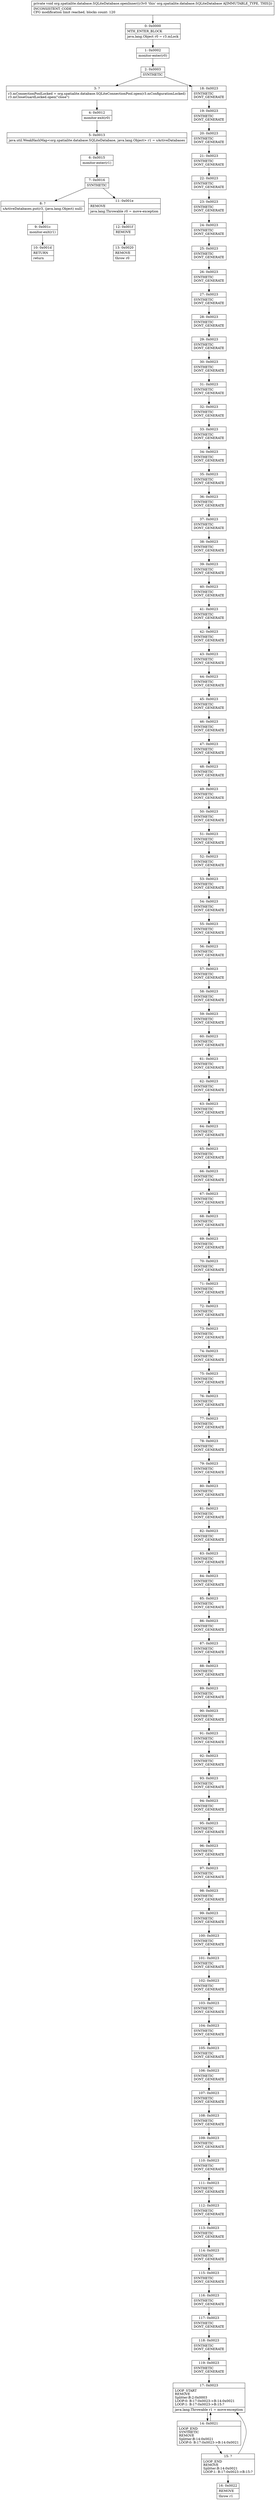 digraph "CFG fororg.spatialite.database.SQLiteDatabase.openInner()V" {
Node_0 [shape=record,label="{0\:\ 0x0000|MTH_ENTER_BLOCK\l|java.lang.Object r0 = r3.mLock\l}"];
Node_1 [shape=record,label="{1\:\ 0x0002|monitor\-enter(r0)\l}"];
Node_2 [shape=record,label="{2\:\ 0x0003|SYNTHETIC\l}"];
Node_3 [shape=record,label="{3\:\ ?|r3.mConnectionPoolLocked = org.spatialite.database.SQLiteConnectionPool.open(r3.mConfigurationLocked)\lr3.mCloseGuardLocked.open(\"close\")\l}"];
Node_4 [shape=record,label="{4\:\ 0x0012|monitor\-exit(r0)\l}"];
Node_5 [shape=record,label="{5\:\ 0x0013|java.util.WeakHashMap\<org.spatialite.database.SQLiteDatabase, java.lang.Object\> r1 = sActiveDatabases\l}"];
Node_6 [shape=record,label="{6\:\ 0x0015|monitor\-enter(r1)\l}"];
Node_7 [shape=record,label="{7\:\ 0x0016|SYNTHETIC\l}"];
Node_8 [shape=record,label="{8\:\ ?|sActiveDatabases.put(r3, (java.lang.Object) null)\l}"];
Node_9 [shape=record,label="{9\:\ 0x001c|monitor\-exit(r1)\l}"];
Node_10 [shape=record,label="{10\:\ 0x001d|RETURN\l|return\l}"];
Node_11 [shape=record,label="{11\:\ 0x001e|REMOVE\l|java.lang.Throwable r0 = move\-exception\l}"];
Node_12 [shape=record,label="{12\:\ 0x001f|REMOVE\l}"];
Node_13 [shape=record,label="{13\:\ 0x0020|REMOVE\l|throw r0\l}"];
Node_14 [shape=record,label="{14\:\ 0x0021|LOOP_END\lSYNTHETIC\lREMOVE\lSplitter:B:14:0x0021\lLOOP:0: B:17:0x0023\-\>B:14:0x0021\l}"];
Node_15 [shape=record,label="{15\:\ ?|LOOP_END\lREMOVE\lSplitter:B:14:0x0021\lLOOP:1: B:17:0x0023\-\>B:15:?\l}"];
Node_16 [shape=record,label="{16\:\ 0x0022|REMOVE\l|throw r1\l}"];
Node_17 [shape=record,label="{17\:\ 0x0023|LOOP_START\lREMOVE\lSplitter:B:2:0x0003\lLOOP:0: B:17:0x0023\-\>B:14:0x0021\lLOOP:1: B:17:0x0023\-\>B:15:?\l|java.lang.Throwable r1 = move\-exception\l}"];
Node_18 [shape=record,label="{18\:\ 0x0023|SYNTHETIC\lDONT_GENERATE\l}"];
Node_19 [shape=record,label="{19\:\ 0x0023|SYNTHETIC\lDONT_GENERATE\l}"];
Node_20 [shape=record,label="{20\:\ 0x0023|SYNTHETIC\lDONT_GENERATE\l}"];
Node_21 [shape=record,label="{21\:\ 0x0023|SYNTHETIC\lDONT_GENERATE\l}"];
Node_22 [shape=record,label="{22\:\ 0x0023|SYNTHETIC\lDONT_GENERATE\l}"];
Node_23 [shape=record,label="{23\:\ 0x0023|SYNTHETIC\lDONT_GENERATE\l}"];
Node_24 [shape=record,label="{24\:\ 0x0023|SYNTHETIC\lDONT_GENERATE\l}"];
Node_25 [shape=record,label="{25\:\ 0x0023|SYNTHETIC\lDONT_GENERATE\l}"];
Node_26 [shape=record,label="{26\:\ 0x0023|SYNTHETIC\lDONT_GENERATE\l}"];
Node_27 [shape=record,label="{27\:\ 0x0023|SYNTHETIC\lDONT_GENERATE\l}"];
Node_28 [shape=record,label="{28\:\ 0x0023|SYNTHETIC\lDONT_GENERATE\l}"];
Node_29 [shape=record,label="{29\:\ 0x0023|SYNTHETIC\lDONT_GENERATE\l}"];
Node_30 [shape=record,label="{30\:\ 0x0023|SYNTHETIC\lDONT_GENERATE\l}"];
Node_31 [shape=record,label="{31\:\ 0x0023|SYNTHETIC\lDONT_GENERATE\l}"];
Node_32 [shape=record,label="{32\:\ 0x0023|SYNTHETIC\lDONT_GENERATE\l}"];
Node_33 [shape=record,label="{33\:\ 0x0023|SYNTHETIC\lDONT_GENERATE\l}"];
Node_34 [shape=record,label="{34\:\ 0x0023|SYNTHETIC\lDONT_GENERATE\l}"];
Node_35 [shape=record,label="{35\:\ 0x0023|SYNTHETIC\lDONT_GENERATE\l}"];
Node_36 [shape=record,label="{36\:\ 0x0023|SYNTHETIC\lDONT_GENERATE\l}"];
Node_37 [shape=record,label="{37\:\ 0x0023|SYNTHETIC\lDONT_GENERATE\l}"];
Node_38 [shape=record,label="{38\:\ 0x0023|SYNTHETIC\lDONT_GENERATE\l}"];
Node_39 [shape=record,label="{39\:\ 0x0023|SYNTHETIC\lDONT_GENERATE\l}"];
Node_40 [shape=record,label="{40\:\ 0x0023|SYNTHETIC\lDONT_GENERATE\l}"];
Node_41 [shape=record,label="{41\:\ 0x0023|SYNTHETIC\lDONT_GENERATE\l}"];
Node_42 [shape=record,label="{42\:\ 0x0023|SYNTHETIC\lDONT_GENERATE\l}"];
Node_43 [shape=record,label="{43\:\ 0x0023|SYNTHETIC\lDONT_GENERATE\l}"];
Node_44 [shape=record,label="{44\:\ 0x0023|SYNTHETIC\lDONT_GENERATE\l}"];
Node_45 [shape=record,label="{45\:\ 0x0023|SYNTHETIC\lDONT_GENERATE\l}"];
Node_46 [shape=record,label="{46\:\ 0x0023|SYNTHETIC\lDONT_GENERATE\l}"];
Node_47 [shape=record,label="{47\:\ 0x0023|SYNTHETIC\lDONT_GENERATE\l}"];
Node_48 [shape=record,label="{48\:\ 0x0023|SYNTHETIC\lDONT_GENERATE\l}"];
Node_49 [shape=record,label="{49\:\ 0x0023|SYNTHETIC\lDONT_GENERATE\l}"];
Node_50 [shape=record,label="{50\:\ 0x0023|SYNTHETIC\lDONT_GENERATE\l}"];
Node_51 [shape=record,label="{51\:\ 0x0023|SYNTHETIC\lDONT_GENERATE\l}"];
Node_52 [shape=record,label="{52\:\ 0x0023|SYNTHETIC\lDONT_GENERATE\l}"];
Node_53 [shape=record,label="{53\:\ 0x0023|SYNTHETIC\lDONT_GENERATE\l}"];
Node_54 [shape=record,label="{54\:\ 0x0023|SYNTHETIC\lDONT_GENERATE\l}"];
Node_55 [shape=record,label="{55\:\ 0x0023|SYNTHETIC\lDONT_GENERATE\l}"];
Node_56 [shape=record,label="{56\:\ 0x0023|SYNTHETIC\lDONT_GENERATE\l}"];
Node_57 [shape=record,label="{57\:\ 0x0023|SYNTHETIC\lDONT_GENERATE\l}"];
Node_58 [shape=record,label="{58\:\ 0x0023|SYNTHETIC\lDONT_GENERATE\l}"];
Node_59 [shape=record,label="{59\:\ 0x0023|SYNTHETIC\lDONT_GENERATE\l}"];
Node_60 [shape=record,label="{60\:\ 0x0023|SYNTHETIC\lDONT_GENERATE\l}"];
Node_61 [shape=record,label="{61\:\ 0x0023|SYNTHETIC\lDONT_GENERATE\l}"];
Node_62 [shape=record,label="{62\:\ 0x0023|SYNTHETIC\lDONT_GENERATE\l}"];
Node_63 [shape=record,label="{63\:\ 0x0023|SYNTHETIC\lDONT_GENERATE\l}"];
Node_64 [shape=record,label="{64\:\ 0x0023|SYNTHETIC\lDONT_GENERATE\l}"];
Node_65 [shape=record,label="{65\:\ 0x0023|SYNTHETIC\lDONT_GENERATE\l}"];
Node_66 [shape=record,label="{66\:\ 0x0023|SYNTHETIC\lDONT_GENERATE\l}"];
Node_67 [shape=record,label="{67\:\ 0x0023|SYNTHETIC\lDONT_GENERATE\l}"];
Node_68 [shape=record,label="{68\:\ 0x0023|SYNTHETIC\lDONT_GENERATE\l}"];
Node_69 [shape=record,label="{69\:\ 0x0023|SYNTHETIC\lDONT_GENERATE\l}"];
Node_70 [shape=record,label="{70\:\ 0x0023|SYNTHETIC\lDONT_GENERATE\l}"];
Node_71 [shape=record,label="{71\:\ 0x0023|SYNTHETIC\lDONT_GENERATE\l}"];
Node_72 [shape=record,label="{72\:\ 0x0023|SYNTHETIC\lDONT_GENERATE\l}"];
Node_73 [shape=record,label="{73\:\ 0x0023|SYNTHETIC\lDONT_GENERATE\l}"];
Node_74 [shape=record,label="{74\:\ 0x0023|SYNTHETIC\lDONT_GENERATE\l}"];
Node_75 [shape=record,label="{75\:\ 0x0023|SYNTHETIC\lDONT_GENERATE\l}"];
Node_76 [shape=record,label="{76\:\ 0x0023|SYNTHETIC\lDONT_GENERATE\l}"];
Node_77 [shape=record,label="{77\:\ 0x0023|SYNTHETIC\lDONT_GENERATE\l}"];
Node_78 [shape=record,label="{78\:\ 0x0023|SYNTHETIC\lDONT_GENERATE\l}"];
Node_79 [shape=record,label="{79\:\ 0x0023|SYNTHETIC\lDONT_GENERATE\l}"];
Node_80 [shape=record,label="{80\:\ 0x0023|SYNTHETIC\lDONT_GENERATE\l}"];
Node_81 [shape=record,label="{81\:\ 0x0023|SYNTHETIC\lDONT_GENERATE\l}"];
Node_82 [shape=record,label="{82\:\ 0x0023|SYNTHETIC\lDONT_GENERATE\l}"];
Node_83 [shape=record,label="{83\:\ 0x0023|SYNTHETIC\lDONT_GENERATE\l}"];
Node_84 [shape=record,label="{84\:\ 0x0023|SYNTHETIC\lDONT_GENERATE\l}"];
Node_85 [shape=record,label="{85\:\ 0x0023|SYNTHETIC\lDONT_GENERATE\l}"];
Node_86 [shape=record,label="{86\:\ 0x0023|SYNTHETIC\lDONT_GENERATE\l}"];
Node_87 [shape=record,label="{87\:\ 0x0023|SYNTHETIC\lDONT_GENERATE\l}"];
Node_88 [shape=record,label="{88\:\ 0x0023|SYNTHETIC\lDONT_GENERATE\l}"];
Node_89 [shape=record,label="{89\:\ 0x0023|SYNTHETIC\lDONT_GENERATE\l}"];
Node_90 [shape=record,label="{90\:\ 0x0023|SYNTHETIC\lDONT_GENERATE\l}"];
Node_91 [shape=record,label="{91\:\ 0x0023|SYNTHETIC\lDONT_GENERATE\l}"];
Node_92 [shape=record,label="{92\:\ 0x0023|SYNTHETIC\lDONT_GENERATE\l}"];
Node_93 [shape=record,label="{93\:\ 0x0023|SYNTHETIC\lDONT_GENERATE\l}"];
Node_94 [shape=record,label="{94\:\ 0x0023|SYNTHETIC\lDONT_GENERATE\l}"];
Node_95 [shape=record,label="{95\:\ 0x0023|SYNTHETIC\lDONT_GENERATE\l}"];
Node_96 [shape=record,label="{96\:\ 0x0023|SYNTHETIC\lDONT_GENERATE\l}"];
Node_97 [shape=record,label="{97\:\ 0x0023|SYNTHETIC\lDONT_GENERATE\l}"];
Node_98 [shape=record,label="{98\:\ 0x0023|SYNTHETIC\lDONT_GENERATE\l}"];
Node_99 [shape=record,label="{99\:\ 0x0023|SYNTHETIC\lDONT_GENERATE\l}"];
Node_100 [shape=record,label="{100\:\ 0x0023|SYNTHETIC\lDONT_GENERATE\l}"];
Node_101 [shape=record,label="{101\:\ 0x0023|SYNTHETIC\lDONT_GENERATE\l}"];
Node_102 [shape=record,label="{102\:\ 0x0023|SYNTHETIC\lDONT_GENERATE\l}"];
Node_103 [shape=record,label="{103\:\ 0x0023|SYNTHETIC\lDONT_GENERATE\l}"];
Node_104 [shape=record,label="{104\:\ 0x0023|SYNTHETIC\lDONT_GENERATE\l}"];
Node_105 [shape=record,label="{105\:\ 0x0023|SYNTHETIC\lDONT_GENERATE\l}"];
Node_106 [shape=record,label="{106\:\ 0x0023|SYNTHETIC\lDONT_GENERATE\l}"];
Node_107 [shape=record,label="{107\:\ 0x0023|SYNTHETIC\lDONT_GENERATE\l}"];
Node_108 [shape=record,label="{108\:\ 0x0023|SYNTHETIC\lDONT_GENERATE\l}"];
Node_109 [shape=record,label="{109\:\ 0x0023|SYNTHETIC\lDONT_GENERATE\l}"];
Node_110 [shape=record,label="{110\:\ 0x0023|SYNTHETIC\lDONT_GENERATE\l}"];
Node_111 [shape=record,label="{111\:\ 0x0023|SYNTHETIC\lDONT_GENERATE\l}"];
Node_112 [shape=record,label="{112\:\ 0x0023|SYNTHETIC\lDONT_GENERATE\l}"];
Node_113 [shape=record,label="{113\:\ 0x0023|SYNTHETIC\lDONT_GENERATE\l}"];
Node_114 [shape=record,label="{114\:\ 0x0023|SYNTHETIC\lDONT_GENERATE\l}"];
Node_115 [shape=record,label="{115\:\ 0x0023|SYNTHETIC\lDONT_GENERATE\l}"];
Node_116 [shape=record,label="{116\:\ 0x0023|SYNTHETIC\lDONT_GENERATE\l}"];
Node_117 [shape=record,label="{117\:\ 0x0023|SYNTHETIC\lDONT_GENERATE\l}"];
Node_118 [shape=record,label="{118\:\ 0x0023|SYNTHETIC\lDONT_GENERATE\l}"];
Node_119 [shape=record,label="{119\:\ 0x0023|SYNTHETIC\lDONT_GENERATE\l}"];
MethodNode[shape=record,label="{private void org.spatialite.database.SQLiteDatabase.openInner((r3v0 'this' org.spatialite.database.SQLiteDatabase A[IMMUTABLE_TYPE, THIS]))  | INCONSISTENT_CODE\lCFG modification limit reached, blocks count: 120\l}"];
MethodNode -> Node_0;
Node_0 -> Node_1;
Node_1 -> Node_2;
Node_2 -> Node_3;
Node_2 -> Node_18;
Node_3 -> Node_4;
Node_4 -> Node_5;
Node_5 -> Node_6;
Node_6 -> Node_7;
Node_7 -> Node_8;
Node_7 -> Node_11;
Node_8 -> Node_9;
Node_9 -> Node_10;
Node_11 -> Node_12;
Node_12 -> Node_13;
Node_14 -> Node_15;
Node_14 -> Node_17;
Node_15 -> Node_16;
Node_15 -> Node_17;
Node_17 -> Node_14;
Node_18 -> Node_19;
Node_19 -> Node_20;
Node_20 -> Node_21;
Node_21 -> Node_22;
Node_22 -> Node_23;
Node_23 -> Node_24;
Node_24 -> Node_25;
Node_25 -> Node_26;
Node_26 -> Node_27;
Node_27 -> Node_28;
Node_28 -> Node_29;
Node_29 -> Node_30;
Node_30 -> Node_31;
Node_31 -> Node_32;
Node_32 -> Node_33;
Node_33 -> Node_34;
Node_34 -> Node_35;
Node_35 -> Node_36;
Node_36 -> Node_37;
Node_37 -> Node_38;
Node_38 -> Node_39;
Node_39 -> Node_40;
Node_40 -> Node_41;
Node_41 -> Node_42;
Node_42 -> Node_43;
Node_43 -> Node_44;
Node_44 -> Node_45;
Node_45 -> Node_46;
Node_46 -> Node_47;
Node_47 -> Node_48;
Node_48 -> Node_49;
Node_49 -> Node_50;
Node_50 -> Node_51;
Node_51 -> Node_52;
Node_52 -> Node_53;
Node_53 -> Node_54;
Node_54 -> Node_55;
Node_55 -> Node_56;
Node_56 -> Node_57;
Node_57 -> Node_58;
Node_58 -> Node_59;
Node_59 -> Node_60;
Node_60 -> Node_61;
Node_61 -> Node_62;
Node_62 -> Node_63;
Node_63 -> Node_64;
Node_64 -> Node_65;
Node_65 -> Node_66;
Node_66 -> Node_67;
Node_67 -> Node_68;
Node_68 -> Node_69;
Node_69 -> Node_70;
Node_70 -> Node_71;
Node_71 -> Node_72;
Node_72 -> Node_73;
Node_73 -> Node_74;
Node_74 -> Node_75;
Node_75 -> Node_76;
Node_76 -> Node_77;
Node_77 -> Node_78;
Node_78 -> Node_79;
Node_79 -> Node_80;
Node_80 -> Node_81;
Node_81 -> Node_82;
Node_82 -> Node_83;
Node_83 -> Node_84;
Node_84 -> Node_85;
Node_85 -> Node_86;
Node_86 -> Node_87;
Node_87 -> Node_88;
Node_88 -> Node_89;
Node_89 -> Node_90;
Node_90 -> Node_91;
Node_91 -> Node_92;
Node_92 -> Node_93;
Node_93 -> Node_94;
Node_94 -> Node_95;
Node_95 -> Node_96;
Node_96 -> Node_97;
Node_97 -> Node_98;
Node_98 -> Node_99;
Node_99 -> Node_100;
Node_100 -> Node_101;
Node_101 -> Node_102;
Node_102 -> Node_103;
Node_103 -> Node_104;
Node_104 -> Node_105;
Node_105 -> Node_106;
Node_106 -> Node_107;
Node_107 -> Node_108;
Node_108 -> Node_109;
Node_109 -> Node_110;
Node_110 -> Node_111;
Node_111 -> Node_112;
Node_112 -> Node_113;
Node_113 -> Node_114;
Node_114 -> Node_115;
Node_115 -> Node_116;
Node_116 -> Node_117;
Node_117 -> Node_118;
Node_118 -> Node_119;
Node_119 -> Node_17;
}

